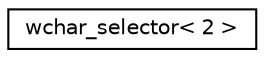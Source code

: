 digraph G
{
 // INTERACTIVE_SVG=YES
  edge [fontname="Helvetica",fontsize="10",labelfontname="Helvetica",labelfontsize="10"];
  node [fontname="Helvetica",fontsize="10",shape=record];
  rankdir="LR";
  Node1 [label="wchar_selector\< 2 \>",height=0.2,width=0.4,color="black", fillcolor="white", style="filled",URL="$dc/d20/structwchar__selector_3_012_01_4.html"];
}
